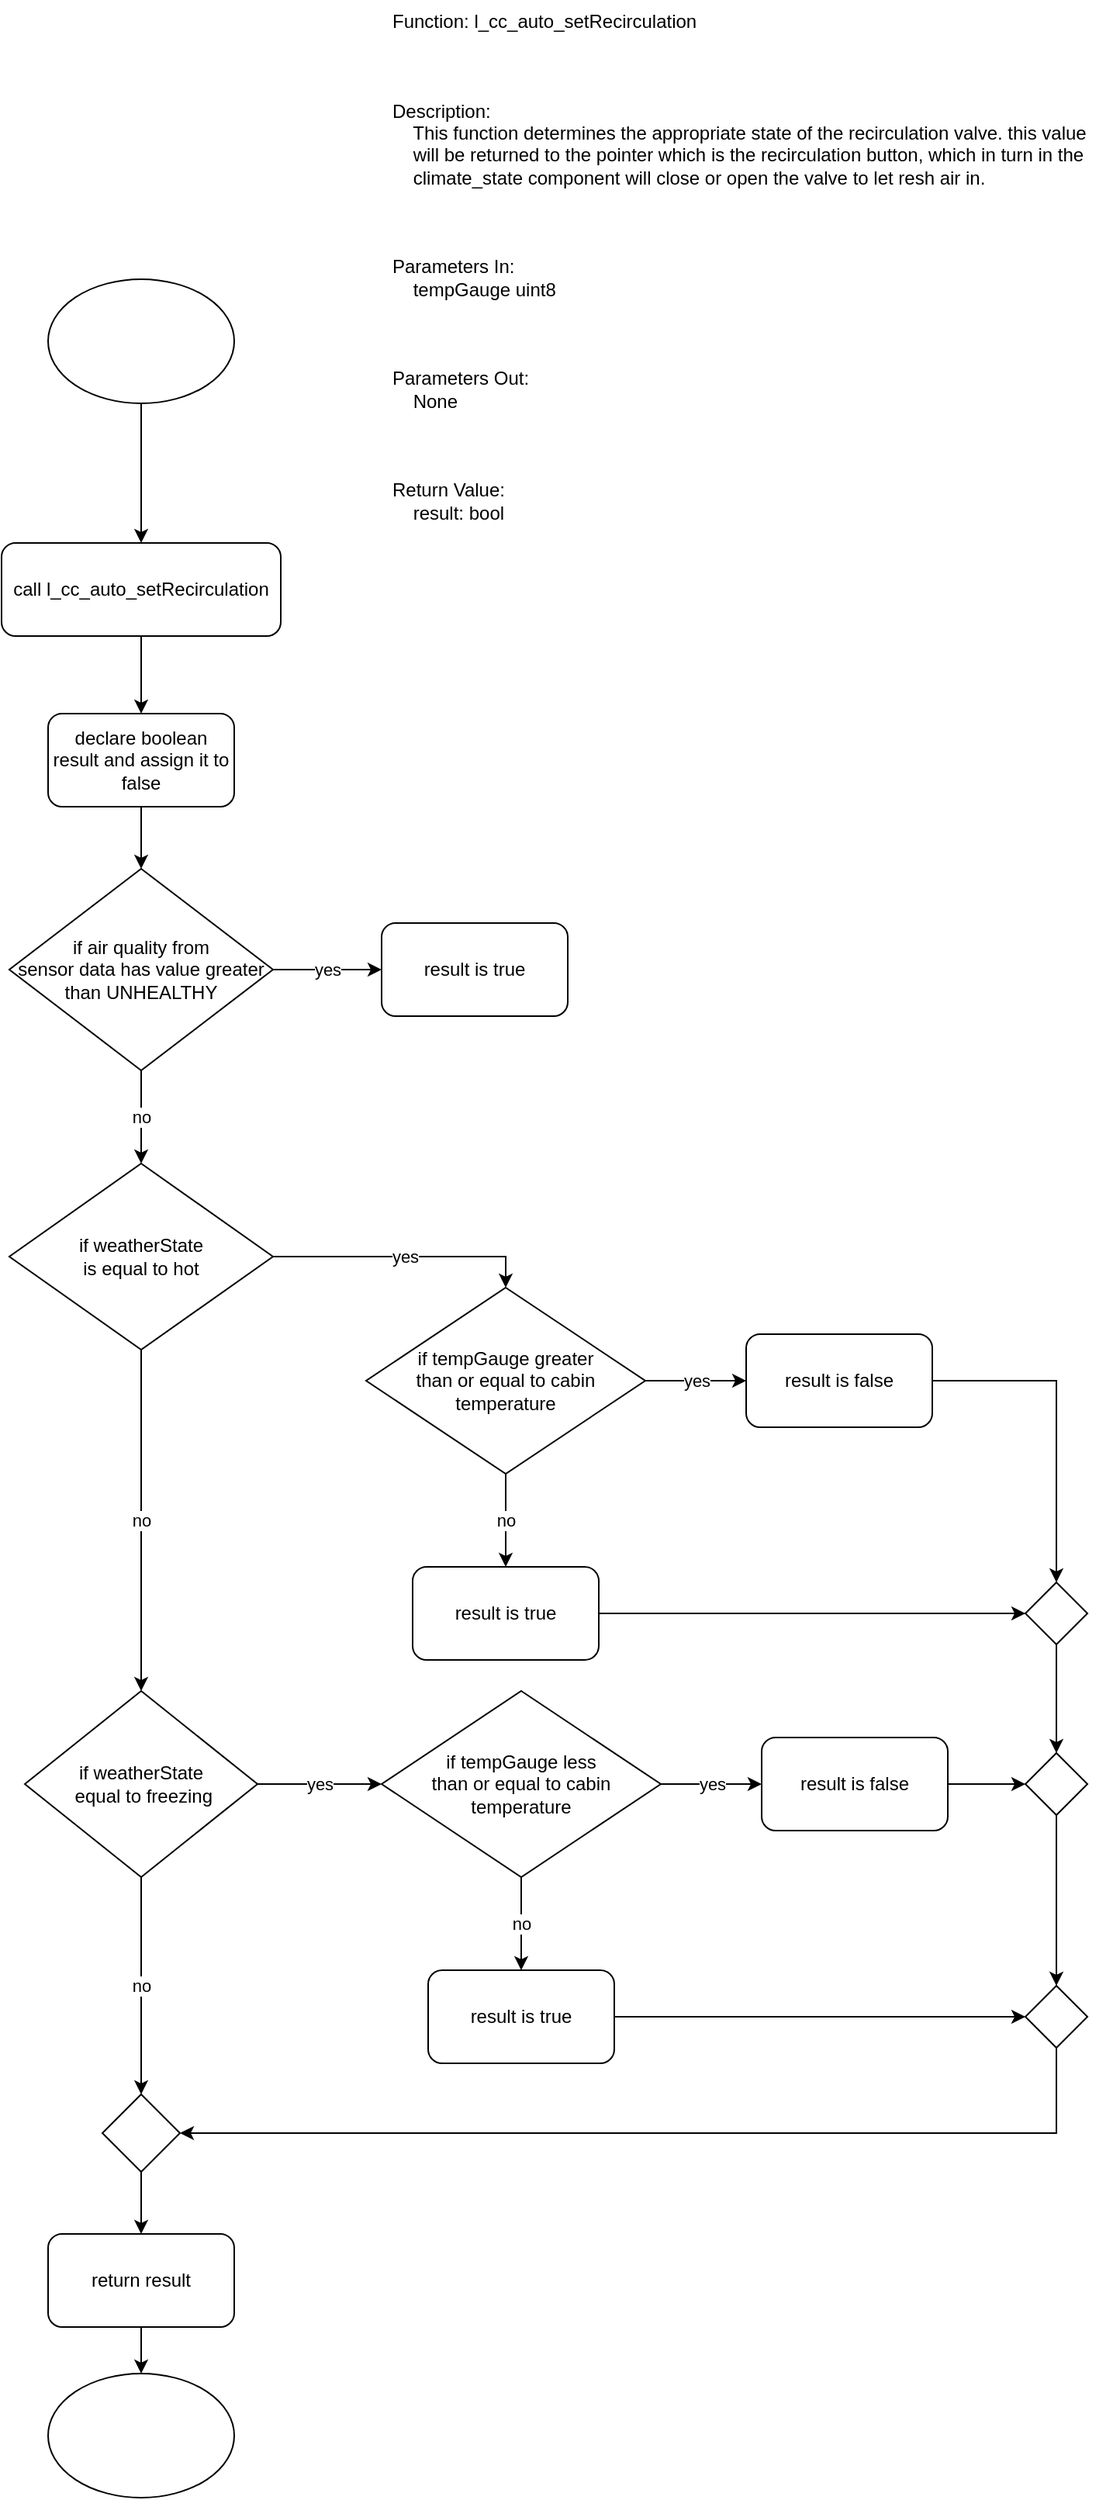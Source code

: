 <mxfile version="21.6.6" type="device">
  <diagram name="Page-1" id="ItDG2Yh-BuGWUidA07KU">
    <mxGraphModel dx="1376" dy="768" grid="1" gridSize="10" guides="1" tooltips="1" connect="1" arrows="1" fold="1" page="1" pageScale="1" pageWidth="850" pageHeight="1100" math="0" shadow="0">
      <root>
        <mxCell id="0" />
        <mxCell id="1" parent="0" />
        <mxCell id="ubQ45vb3Jri2cNxhYD7i-1" value="Function: l_cc_auto_setRecirculation&#xa;&#xa;&#xa;&#xa;Description:&#xa;    This function determines the appropriate state of the recirculation valve. this value&#xa;    will be returned to the pointer which is the recirculation button, which in turn in the &#xa;    climate_state component will close or open the valve to let resh air in.&#xa;&#xa;&#xa;&#xa;Parameters In:&#xa;    tempGauge uint8&#xa;&#xa;&#xa;&#xa;Parameters Out:&#xa;    None&#xa;&#xa;&#xa;&#xa;Return Value:&#xa;    result: bool" style="text;whiteSpace=wrap;" vertex="1" parent="1">
          <mxGeometry x="370" y="10" width="470" height="360" as="geometry" />
        </mxCell>
        <mxCell id="ubQ45vb3Jri2cNxhYD7i-3" style="edgeStyle=orthogonalEdgeStyle;rounded=0;orthogonalLoop=1;jettySize=auto;html=1;" edge="1" parent="1" source="ubQ45vb3Jri2cNxhYD7i-2" target="ubQ45vb3Jri2cNxhYD7i-4">
          <mxGeometry relative="1" as="geometry">
            <mxPoint x="210" y="390" as="targetPoint" />
          </mxGeometry>
        </mxCell>
        <mxCell id="ubQ45vb3Jri2cNxhYD7i-2" value="" style="ellipse;whiteSpace=wrap;html=1;" vertex="1" parent="1">
          <mxGeometry x="150" y="190" width="120" height="80" as="geometry" />
        </mxCell>
        <mxCell id="ubQ45vb3Jri2cNxhYD7i-5" style="edgeStyle=orthogonalEdgeStyle;rounded=0;orthogonalLoop=1;jettySize=auto;html=1;" edge="1" parent="1" source="ubQ45vb3Jri2cNxhYD7i-4" target="ubQ45vb3Jri2cNxhYD7i-6">
          <mxGeometry relative="1" as="geometry">
            <mxPoint x="210" y="500" as="targetPoint" />
          </mxGeometry>
        </mxCell>
        <mxCell id="ubQ45vb3Jri2cNxhYD7i-4" value="call&amp;nbsp;l_cc_auto_setRecirculation" style="rounded=1;whiteSpace=wrap;html=1;" vertex="1" parent="1">
          <mxGeometry x="120" y="360" width="180" height="60" as="geometry" />
        </mxCell>
        <mxCell id="ubQ45vb3Jri2cNxhYD7i-7" style="edgeStyle=orthogonalEdgeStyle;rounded=0;orthogonalLoop=1;jettySize=auto;html=1;entryX=0.5;entryY=0;entryDx=0;entryDy=0;" edge="1" parent="1" source="ubQ45vb3Jri2cNxhYD7i-6" target="ubQ45vb3Jri2cNxhYD7i-9">
          <mxGeometry relative="1" as="geometry">
            <mxPoint x="210" y="570" as="targetPoint" />
          </mxGeometry>
        </mxCell>
        <mxCell id="ubQ45vb3Jri2cNxhYD7i-6" value="declare boolean result and assign it to false" style="rounded=1;whiteSpace=wrap;html=1;" vertex="1" parent="1">
          <mxGeometry x="150" y="470" width="120" height="60" as="geometry" />
        </mxCell>
        <mxCell id="ubQ45vb3Jri2cNxhYD7i-10" value="yes" style="edgeStyle=orthogonalEdgeStyle;rounded=0;orthogonalLoop=1;jettySize=auto;html=1;" edge="1" parent="1" source="ubQ45vb3Jri2cNxhYD7i-9" target="ubQ45vb3Jri2cNxhYD7i-11">
          <mxGeometry relative="1" as="geometry">
            <mxPoint x="390" y="635" as="targetPoint" />
          </mxGeometry>
        </mxCell>
        <mxCell id="ubQ45vb3Jri2cNxhYD7i-12" value="no" style="edgeStyle=orthogonalEdgeStyle;rounded=0;orthogonalLoop=1;jettySize=auto;html=1;" edge="1" parent="1" source="ubQ45vb3Jri2cNxhYD7i-9" target="ubQ45vb3Jri2cNxhYD7i-13">
          <mxGeometry relative="1" as="geometry">
            <mxPoint x="210" y="790" as="targetPoint" />
          </mxGeometry>
        </mxCell>
        <mxCell id="ubQ45vb3Jri2cNxhYD7i-9" value="if air quality from &lt;br&gt;sensor data has value greater than UNHEALTHY" style="rhombus;whiteSpace=wrap;html=1;" vertex="1" parent="1">
          <mxGeometry x="125" y="570" width="170" height="130" as="geometry" />
        </mxCell>
        <mxCell id="ubQ45vb3Jri2cNxhYD7i-11" value="result is true" style="rounded=1;whiteSpace=wrap;html=1;" vertex="1" parent="1">
          <mxGeometry x="365" y="605" width="120" height="60" as="geometry" />
        </mxCell>
        <mxCell id="ubQ45vb3Jri2cNxhYD7i-14" value="yes" style="edgeStyle=orthogonalEdgeStyle;rounded=0;orthogonalLoop=1;jettySize=auto;html=1;entryX=0.5;entryY=0;entryDx=0;entryDy=0;" edge="1" parent="1" source="ubQ45vb3Jri2cNxhYD7i-13" target="ubQ45vb3Jri2cNxhYD7i-16">
          <mxGeometry relative="1" as="geometry">
            <mxPoint x="360" y="820" as="targetPoint" />
          </mxGeometry>
        </mxCell>
        <mxCell id="ubQ45vb3Jri2cNxhYD7i-21" value="no" style="edgeStyle=orthogonalEdgeStyle;rounded=0;orthogonalLoop=1;jettySize=auto;html=1;" edge="1" parent="1" source="ubQ45vb3Jri2cNxhYD7i-13" target="ubQ45vb3Jri2cNxhYD7i-22">
          <mxGeometry relative="1" as="geometry">
            <mxPoint x="210" y="1150" as="targetPoint" />
          </mxGeometry>
        </mxCell>
        <mxCell id="ubQ45vb3Jri2cNxhYD7i-13" value="if weatherState &lt;br&gt;is equal to hot" style="rhombus;whiteSpace=wrap;html=1;" vertex="1" parent="1">
          <mxGeometry x="125" y="760" width="170" height="120" as="geometry" />
        </mxCell>
        <mxCell id="ubQ45vb3Jri2cNxhYD7i-17" value="no" style="edgeStyle=orthogonalEdgeStyle;rounded=0;orthogonalLoop=1;jettySize=auto;html=1;" edge="1" parent="1" source="ubQ45vb3Jri2cNxhYD7i-16" target="ubQ45vb3Jri2cNxhYD7i-20">
          <mxGeometry relative="1" as="geometry">
            <mxPoint x="445" y="1000" as="targetPoint" />
          </mxGeometry>
        </mxCell>
        <mxCell id="ubQ45vb3Jri2cNxhYD7i-18" value="yes" style="edgeStyle=orthogonalEdgeStyle;rounded=0;orthogonalLoop=1;jettySize=auto;html=1;" edge="1" parent="1" source="ubQ45vb3Jri2cNxhYD7i-16" target="ubQ45vb3Jri2cNxhYD7i-19">
          <mxGeometry relative="1" as="geometry">
            <mxPoint x="590" y="895" as="targetPoint" />
          </mxGeometry>
        </mxCell>
        <mxCell id="ubQ45vb3Jri2cNxhYD7i-16" value="if tempGauge greater &lt;br&gt;than or equal to cabin temperature" style="rhombus;whiteSpace=wrap;html=1;" vertex="1" parent="1">
          <mxGeometry x="355" y="840" width="180" height="120" as="geometry" />
        </mxCell>
        <mxCell id="ubQ45vb3Jri2cNxhYD7i-36" style="edgeStyle=orthogonalEdgeStyle;rounded=0;orthogonalLoop=1;jettySize=auto;html=1;entryX=0.5;entryY=0;entryDx=0;entryDy=0;" edge="1" parent="1" source="ubQ45vb3Jri2cNxhYD7i-41" target="ubQ45vb3Jri2cNxhYD7i-38">
          <mxGeometry relative="1" as="geometry">
            <mxPoint x="790" y="1130" as="targetPoint" />
          </mxGeometry>
        </mxCell>
        <mxCell id="ubQ45vb3Jri2cNxhYD7i-19" value="result is false" style="rounded=1;whiteSpace=wrap;html=1;" vertex="1" parent="1">
          <mxGeometry x="600" y="870" width="120" height="60" as="geometry" />
        </mxCell>
        <mxCell id="ubQ45vb3Jri2cNxhYD7i-39" style="edgeStyle=orthogonalEdgeStyle;rounded=0;orthogonalLoop=1;jettySize=auto;html=1;entryX=0;entryY=0.5;entryDx=0;entryDy=0;" edge="1" parent="1" source="ubQ45vb3Jri2cNxhYD7i-20" target="ubQ45vb3Jri2cNxhYD7i-41">
          <mxGeometry relative="1" as="geometry">
            <mxPoint x="780" y="1050" as="targetPoint" />
          </mxGeometry>
        </mxCell>
        <mxCell id="ubQ45vb3Jri2cNxhYD7i-20" value="result is true" style="rounded=1;whiteSpace=wrap;html=1;" vertex="1" parent="1">
          <mxGeometry x="385" y="1020" width="120" height="60" as="geometry" />
        </mxCell>
        <mxCell id="ubQ45vb3Jri2cNxhYD7i-23" value="yes" style="edgeStyle=orthogonalEdgeStyle;rounded=0;orthogonalLoop=1;jettySize=auto;html=1;entryX=0;entryY=0.5;entryDx=0;entryDy=0;" edge="1" parent="1" source="ubQ45vb3Jri2cNxhYD7i-22" target="ubQ45vb3Jri2cNxhYD7i-27">
          <mxGeometry relative="1" as="geometry">
            <mxPoint x="380" y="1160" as="targetPoint" />
          </mxGeometry>
        </mxCell>
        <mxCell id="ubQ45vb3Jri2cNxhYD7i-34" value="no" style="edgeStyle=orthogonalEdgeStyle;rounded=0;orthogonalLoop=1;jettySize=auto;html=1;" edge="1" parent="1" source="ubQ45vb3Jri2cNxhYD7i-22" target="ubQ45vb3Jri2cNxhYD7i-35">
          <mxGeometry relative="1" as="geometry">
            <mxPoint x="220" y="1410" as="targetPoint" />
          </mxGeometry>
        </mxCell>
        <mxCell id="ubQ45vb3Jri2cNxhYD7i-22" value="if weatherState &lt;br&gt;&amp;nbsp;equal to freezing" style="rhombus;whiteSpace=wrap;html=1;" vertex="1" parent="1">
          <mxGeometry x="135" y="1100" width="150" height="120" as="geometry" />
        </mxCell>
        <mxCell id="ubQ45vb3Jri2cNxhYD7i-25" value="no" style="edgeStyle=orthogonalEdgeStyle;rounded=0;orthogonalLoop=1;jettySize=auto;html=1;" edge="1" parent="1" source="ubQ45vb3Jri2cNxhYD7i-27" target="ubQ45vb3Jri2cNxhYD7i-29">
          <mxGeometry relative="1" as="geometry">
            <mxPoint x="455" y="1260" as="targetPoint" />
          </mxGeometry>
        </mxCell>
        <mxCell id="ubQ45vb3Jri2cNxhYD7i-26" value="yes" style="edgeStyle=orthogonalEdgeStyle;rounded=0;orthogonalLoop=1;jettySize=auto;html=1;" edge="1" parent="1" source="ubQ45vb3Jri2cNxhYD7i-27" target="ubQ45vb3Jri2cNxhYD7i-28">
          <mxGeometry relative="1" as="geometry">
            <mxPoint x="600" y="1155" as="targetPoint" />
          </mxGeometry>
        </mxCell>
        <mxCell id="ubQ45vb3Jri2cNxhYD7i-27" value="if tempGauge less&lt;br&gt;than or equal to cabin temperature" style="rhombus;whiteSpace=wrap;html=1;" vertex="1" parent="1">
          <mxGeometry x="365" y="1100" width="180" height="120" as="geometry" />
        </mxCell>
        <mxCell id="ubQ45vb3Jri2cNxhYD7i-37" style="edgeStyle=orthogonalEdgeStyle;rounded=0;orthogonalLoop=1;jettySize=auto;html=1;" edge="1" parent="1" source="ubQ45vb3Jri2cNxhYD7i-28" target="ubQ45vb3Jri2cNxhYD7i-38">
          <mxGeometry relative="1" as="geometry">
            <mxPoint x="780" y="1160" as="targetPoint" />
          </mxGeometry>
        </mxCell>
        <mxCell id="ubQ45vb3Jri2cNxhYD7i-28" value="result is false" style="rounded=1;whiteSpace=wrap;html=1;" vertex="1" parent="1">
          <mxGeometry x="610" y="1130" width="120" height="60" as="geometry" />
        </mxCell>
        <mxCell id="ubQ45vb3Jri2cNxhYD7i-42" style="edgeStyle=orthogonalEdgeStyle;rounded=0;orthogonalLoop=1;jettySize=auto;html=1;entryX=0;entryY=0.5;entryDx=0;entryDy=0;" edge="1" parent="1" source="ubQ45vb3Jri2cNxhYD7i-29" target="ubQ45vb3Jri2cNxhYD7i-45">
          <mxGeometry relative="1" as="geometry">
            <mxPoint x="780" y="1310" as="targetPoint" />
          </mxGeometry>
        </mxCell>
        <mxCell id="ubQ45vb3Jri2cNxhYD7i-29" value="result is true" style="rounded=1;whiteSpace=wrap;html=1;" vertex="1" parent="1">
          <mxGeometry x="395" y="1280" width="120" height="60" as="geometry" />
        </mxCell>
        <mxCell id="ubQ45vb3Jri2cNxhYD7i-46" style="edgeStyle=orthogonalEdgeStyle;rounded=0;orthogonalLoop=1;jettySize=auto;html=1;" edge="1" parent="1" source="ubQ45vb3Jri2cNxhYD7i-35" target="ubQ45vb3Jri2cNxhYD7i-47">
          <mxGeometry relative="1" as="geometry">
            <mxPoint x="210" y="1480" as="targetPoint" />
          </mxGeometry>
        </mxCell>
        <mxCell id="ubQ45vb3Jri2cNxhYD7i-35" value="" style="rhombus;whiteSpace=wrap;html=1;" vertex="1" parent="1">
          <mxGeometry x="185" y="1360" width="50" height="50" as="geometry" />
        </mxCell>
        <mxCell id="ubQ45vb3Jri2cNxhYD7i-43" style="edgeStyle=orthogonalEdgeStyle;rounded=0;orthogonalLoop=1;jettySize=auto;html=1;entryX=1;entryY=0.5;entryDx=0;entryDy=0;" edge="1" parent="1" source="ubQ45vb3Jri2cNxhYD7i-45" target="ubQ45vb3Jri2cNxhYD7i-35">
          <mxGeometry relative="1" as="geometry">
            <mxPoint x="800" y="1400" as="targetPoint" />
            <Array as="points">
              <mxPoint x="800" y="1385" />
            </Array>
          </mxGeometry>
        </mxCell>
        <mxCell id="ubQ45vb3Jri2cNxhYD7i-38" value="" style="rhombus;whiteSpace=wrap;html=1;" vertex="1" parent="1">
          <mxGeometry x="780" y="1140" width="40" height="40" as="geometry" />
        </mxCell>
        <mxCell id="ubQ45vb3Jri2cNxhYD7i-40" value="" style="edgeStyle=orthogonalEdgeStyle;rounded=0;orthogonalLoop=1;jettySize=auto;html=1;entryX=0.5;entryY=0;entryDx=0;entryDy=0;" edge="1" parent="1" source="ubQ45vb3Jri2cNxhYD7i-19" target="ubQ45vb3Jri2cNxhYD7i-41">
          <mxGeometry relative="1" as="geometry">
            <mxPoint x="800" y="1140" as="targetPoint" />
            <mxPoint x="720" y="900" as="sourcePoint" />
          </mxGeometry>
        </mxCell>
        <mxCell id="ubQ45vb3Jri2cNxhYD7i-41" value="" style="rhombus;whiteSpace=wrap;html=1;" vertex="1" parent="1">
          <mxGeometry x="780" y="1030" width="40" height="40" as="geometry" />
        </mxCell>
        <mxCell id="ubQ45vb3Jri2cNxhYD7i-44" value="" style="edgeStyle=orthogonalEdgeStyle;rounded=0;orthogonalLoop=1;jettySize=auto;html=1;" edge="1" parent="1" source="ubQ45vb3Jri2cNxhYD7i-38" target="ubQ45vb3Jri2cNxhYD7i-45">
          <mxGeometry relative="1" as="geometry">
            <mxPoint x="800" y="1400" as="targetPoint" />
            <mxPoint x="800" y="1180" as="sourcePoint" />
          </mxGeometry>
        </mxCell>
        <mxCell id="ubQ45vb3Jri2cNxhYD7i-45" value="" style="rhombus;whiteSpace=wrap;html=1;" vertex="1" parent="1">
          <mxGeometry x="780" y="1290" width="40" height="40" as="geometry" />
        </mxCell>
        <mxCell id="ubQ45vb3Jri2cNxhYD7i-48" style="edgeStyle=orthogonalEdgeStyle;rounded=0;orthogonalLoop=1;jettySize=auto;html=1;" edge="1" parent="1" source="ubQ45vb3Jri2cNxhYD7i-47" target="ubQ45vb3Jri2cNxhYD7i-49">
          <mxGeometry relative="1" as="geometry">
            <mxPoint x="210" y="1580" as="targetPoint" />
          </mxGeometry>
        </mxCell>
        <mxCell id="ubQ45vb3Jri2cNxhYD7i-47" value="return result" style="rounded=1;whiteSpace=wrap;html=1;" vertex="1" parent="1">
          <mxGeometry x="150" y="1450" width="120" height="60" as="geometry" />
        </mxCell>
        <mxCell id="ubQ45vb3Jri2cNxhYD7i-49" value="" style="ellipse;whiteSpace=wrap;html=1;labelBackgroundColor=default;" vertex="1" parent="1">
          <mxGeometry x="150" y="1540" width="120" height="80" as="geometry" />
        </mxCell>
      </root>
    </mxGraphModel>
  </diagram>
</mxfile>
